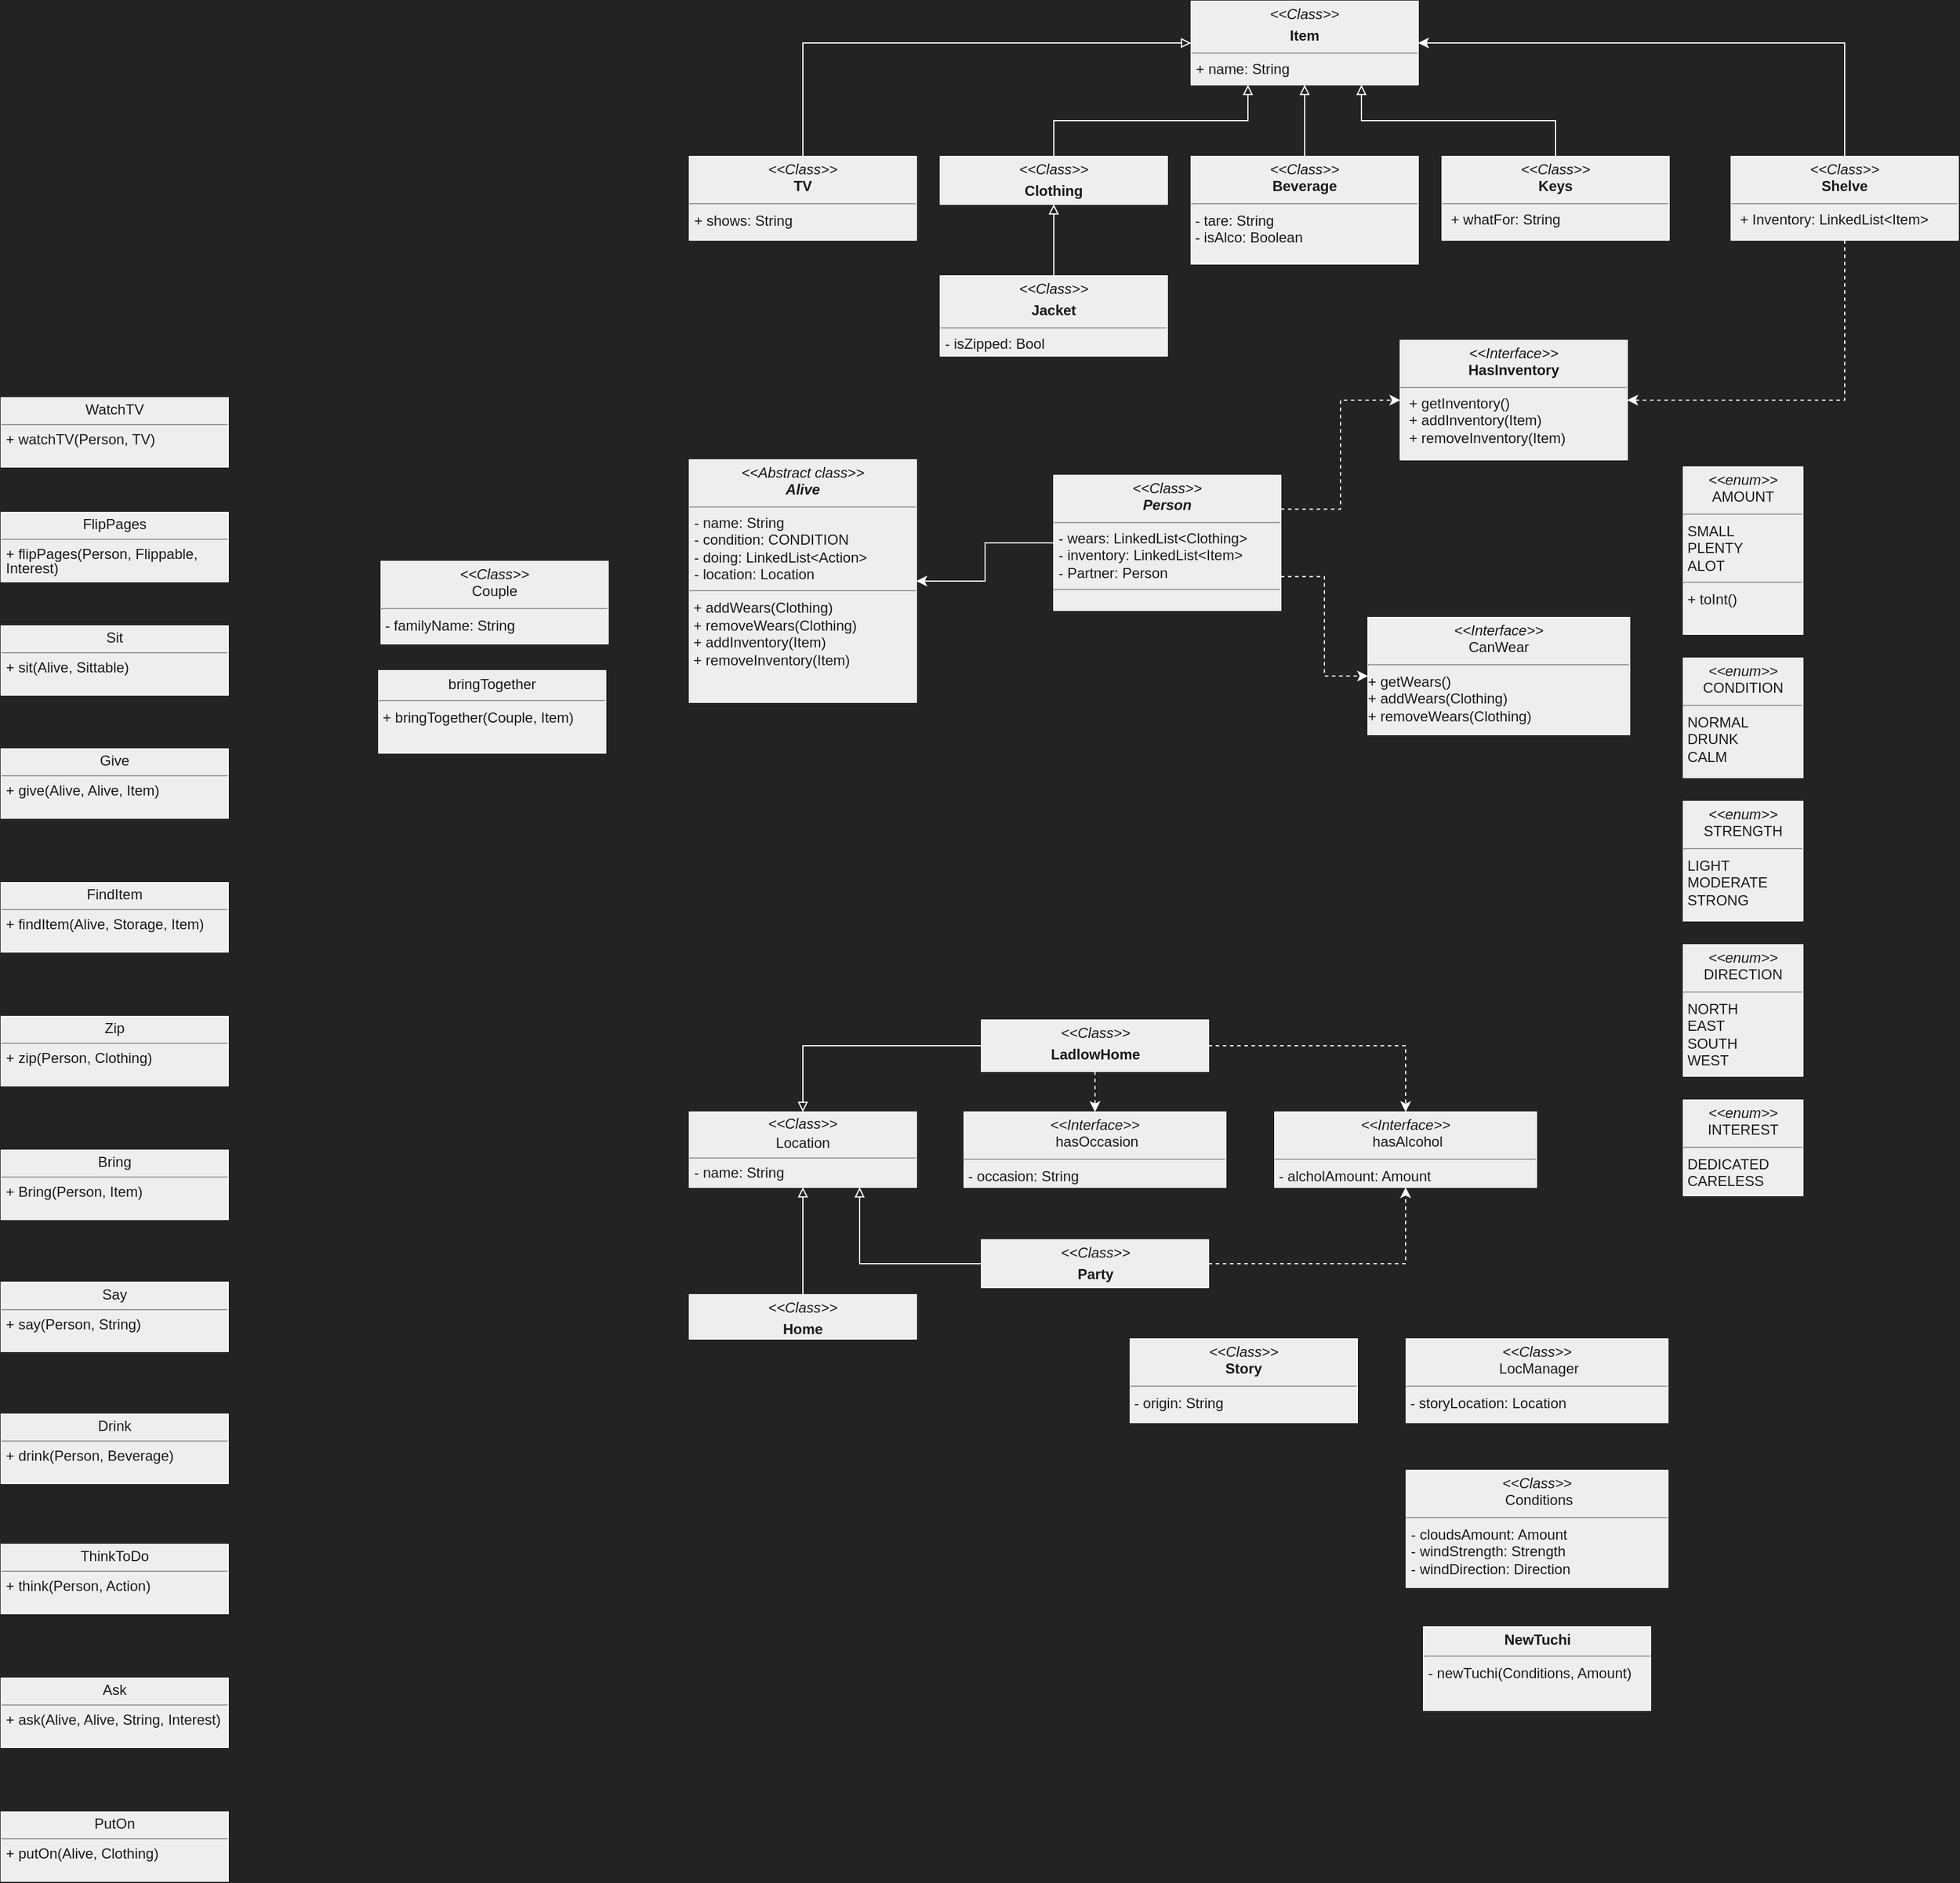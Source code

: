 <mxfile version="22.1.11" type="github">
  <diagram name="Page-1" id="b5b7bab2-c9e2-2cf4-8b2a-24fd1a2a6d21">
    <mxGraphModel dx="2164" dy="830" grid="0" gridSize="10" guides="1" tooltips="1" connect="1" arrows="1" fold="1" page="1" pageScale="1" pageWidth="850" pageHeight="1400" background="#232323" math="0" shadow="0">
      <root>
        <mxCell id="0" />
        <mxCell id="1" parent="0" />
        <mxCell id="SKdy1-YhQ8MqGWsLNDs1-13" value="&lt;p style=&quot;margin:0px;margin-top:4px;text-align:center;&quot;&gt;&lt;i&gt;&amp;lt;&amp;lt;Abstract class&amp;gt;&amp;gt;&lt;/i&gt;&lt;br&gt;&lt;b&gt;&lt;i&gt;Alive&lt;/i&gt;&lt;/b&gt;&lt;/p&gt;&lt;hr size=&quot;1&quot;&gt;&lt;p style=&quot;margin:0px;margin-left:4px;&quot;&gt;- name: String&lt;/p&gt;&lt;p style=&quot;margin:0px;margin-left:4px;&quot;&gt;- condition: CONDITION&lt;/p&gt;&lt;p style=&quot;margin:0px;margin-left:4px;&quot;&gt;- doing: LinkedList&amp;lt;Action&amp;gt;&lt;/p&gt;&lt;p style=&quot;margin:0px;margin-left:4px;&quot;&gt;- location: Location&lt;/p&gt;&lt;hr&gt;&amp;nbsp;+ addWears(Clothing)&lt;br&gt;&amp;nbsp;+ removeWears(Clothing)&lt;br&gt;&amp;nbsp;+ addInventory(Item)&lt;br&gt;&amp;nbsp;+ removeInventory(Item)" style="verticalAlign=top;align=left;overflow=fill;fontSize=12;fontFamily=Helvetica;html=1;whiteSpace=wrap;labelBackgroundColor=none;fillColor=#EEEEEE;strokeColor=#FFFFFF;fontColor=#1A1A1A;" parent="1" vertex="1">
          <mxGeometry x="10" y="414" width="190" height="203" as="geometry" />
        </mxCell>
        <mxCell id="SKdy1-YhQ8MqGWsLNDs1-14" value="&lt;p style=&quot;margin:0px;margin-top:4px;text-align:center;&quot;&gt;&lt;i&gt;&amp;lt;&amp;lt;&lt;/i&gt;&lt;i&gt;Class&amp;gt;&amp;gt;&lt;/i&gt;&lt;/p&gt;&lt;p style=&quot;margin:0px;margin-top:4px;text-align:center;&quot;&gt;&lt;b&gt;Item&lt;/b&gt;&lt;/p&gt;&lt;hr size=&quot;1&quot;&gt;&lt;p style=&quot;margin:0px;margin-left:4px;&quot;&gt;+ name: String&lt;br&gt;&lt;/p&gt;&lt;p style=&quot;margin:0px;margin-left:4px;&quot;&gt;&lt;br&gt;&lt;/p&gt;" style="verticalAlign=top;align=left;overflow=fill;fontSize=12;fontFamily=Helvetica;html=1;whiteSpace=wrap;labelBackgroundColor=none;fillColor=#EEEEEE;strokeColor=#FFFFFF;fontColor=#1A1A1A;" parent="1" vertex="1">
          <mxGeometry x="430" y="30" width="190" height="70" as="geometry" />
        </mxCell>
        <mxCell id="mvq6jaq57gErZufW6YVs-2" style="edgeStyle=orthogonalEdgeStyle;rounded=0;orthogonalLoop=1;jettySize=auto;html=1;exitX=0.5;exitY=0;exitDx=0;exitDy=0;entryX=0.5;entryY=1;entryDx=0;entryDy=0;endArrow=block;endFill=0;labelBackgroundColor=none;strokeColor=#FFFFFF;fontColor=default;" parent="1" source="SKdy1-YhQ8MqGWsLNDs1-17" target="mvq6jaq57gErZufW6YVs-1" edge="1">
          <mxGeometry relative="1" as="geometry" />
        </mxCell>
        <mxCell id="SKdy1-YhQ8MqGWsLNDs1-17" value="&lt;p style=&quot;margin:0px;margin-top:4px;text-align:center;&quot;&gt;&lt;i&gt;&amp;lt;&amp;lt;Class&lt;/i&gt;&lt;i&gt;&amp;gt;&amp;gt;&lt;/i&gt;&lt;/p&gt;&lt;p style=&quot;margin:0px;margin-top:4px;text-align:center;&quot;&gt;&lt;b&gt;Jacket&lt;/b&gt;&lt;/p&gt;&lt;hr size=&quot;1&quot;&gt;&lt;p style=&quot;margin:0px;margin-left:4px;&quot;&gt;- isZipped: Bool&lt;/p&gt;" style="verticalAlign=top;align=left;overflow=fill;fontSize=12;fontFamily=Helvetica;html=1;whiteSpace=wrap;labelBackgroundColor=none;fillColor=#EEEEEE;strokeColor=#FFFFFF;fontColor=#1A1A1A;" parent="1" vertex="1">
          <mxGeometry x="220" y="260" width="190" height="67" as="geometry" />
        </mxCell>
        <mxCell id="2JTOaVfzzxr4hcnv4jL0-3" style="edgeStyle=orthogonalEdgeStyle;rounded=0;orthogonalLoop=1;jettySize=auto;html=1;exitX=0.5;exitY=0;exitDx=0;exitDy=0;entryX=0.5;entryY=1;entryDx=0;entryDy=0;endArrow=block;endFill=0;labelBackgroundColor=none;strokeColor=#FFFFFF;fontColor=default;" parent="1" source="SKdy1-YhQ8MqGWsLNDs1-18" target="SKdy1-YhQ8MqGWsLNDs1-14" edge="1">
          <mxGeometry relative="1" as="geometry" />
        </mxCell>
        <mxCell id="SKdy1-YhQ8MqGWsLNDs1-18" value="&lt;p style=&quot;margin:0px;margin-top:4px;text-align:center;&quot;&gt;&lt;i&gt;&amp;lt;&amp;lt;Class&amp;gt;&amp;gt;&lt;/i&gt;&lt;br&gt;&lt;b&gt;Beverage&lt;/b&gt;&lt;/p&gt;&lt;hr&gt;&amp;nbsp;- tare: String&lt;br&gt;&amp;nbsp;- isAlco: Boolean&lt;br&gt;&lt;p style=&quot;margin:0px;margin-top:4px;text-align:center;&quot;&gt;&lt;b&gt;&lt;br&gt;&lt;/b&gt;&lt;/p&gt;&lt;p style=&quot;margin:0px;margin-left:4px;&quot;&gt;&lt;br&gt;&lt;/p&gt;" style="verticalAlign=top;align=left;overflow=fill;fontSize=12;fontFamily=Helvetica;html=1;whiteSpace=wrap;labelBackgroundColor=none;fillColor=#EEEEEE;strokeColor=#FFFFFF;fontColor=#1A1A1A;" parent="1" vertex="1">
          <mxGeometry x="430" y="160" width="190" height="90" as="geometry" />
        </mxCell>
        <mxCell id="2JTOaVfzzxr4hcnv4jL0-2" style="edgeStyle=orthogonalEdgeStyle;rounded=0;orthogonalLoop=1;jettySize=auto;html=1;exitX=0.5;exitY=0;exitDx=0;exitDy=0;entryX=0.75;entryY=1;entryDx=0;entryDy=0;endArrow=block;endFill=0;labelBackgroundColor=none;strokeColor=#FFFFFF;fontColor=default;" parent="1" source="jRrTDeGObSxWZ0-UT_TB-3" target="SKdy1-YhQ8MqGWsLNDs1-14" edge="1">
          <mxGeometry relative="1" as="geometry" />
        </mxCell>
        <mxCell id="jRrTDeGObSxWZ0-UT_TB-3" value="&lt;p style=&quot;margin:0px;margin-top:4px;text-align:center;&quot;&gt;&lt;i&gt;&amp;lt;&amp;lt;Class&amp;gt;&amp;gt;&lt;/i&gt;&lt;br&gt;&lt;b&gt;Keys&lt;/b&gt;&lt;/p&gt;&lt;hr size=&quot;1&quot;&gt;&lt;p style=&quot;margin:0px;margin-left:4px;&quot;&gt;&amp;nbsp;+ whatFor: String&lt;/p&gt;" style="verticalAlign=top;align=left;overflow=fill;fontSize=12;fontFamily=Helvetica;html=1;whiteSpace=wrap;labelBackgroundColor=none;fillColor=#EEEEEE;strokeColor=#FFFFFF;fontColor=#1A1A1A;" parent="1" vertex="1">
          <mxGeometry x="640" y="160" width="190" height="70" as="geometry" />
        </mxCell>
        <mxCell id="jRrTDeGObSxWZ0-UT_TB-11" value="&lt;p style=&quot;margin: 4px 0px 0px; text-align: center; line-height: 100%;&quot;&gt;&lt;i&gt;&amp;lt;&amp;lt;Сlass&lt;/i&gt;&lt;i&gt;&amp;gt;&amp;gt;&lt;/i&gt;&lt;/p&gt;&lt;p style=&quot;margin: 4px 0px 0px; text-align: center; line-height: 100%;&quot;&gt;Location&lt;/p&gt;&lt;hr style=&quot;line-height: 100%;&quot; size=&quot;1&quot;&gt;&lt;p style=&quot;margin: 0px 0px 0px 4px; line-height: 100%;&quot;&gt;- name: String&lt;/p&gt;&lt;p style=&quot;margin: 0px 0px 0px 4px; line-height: 100%;&quot;&gt;&lt;br&gt;&lt;/p&gt;" style="verticalAlign=top;align=left;overflow=fill;fontSize=12;fontFamily=Helvetica;html=1;whiteSpace=wrap;labelBackgroundColor=none;fillColor=#EEEEEE;strokeColor=#FFFFFF;fontColor=#1A1A1A;" parent="1" vertex="1">
          <mxGeometry x="10" y="960" width="190" height="63" as="geometry" />
        </mxCell>
        <mxCell id="d48Iyv9rE-sc5_gkzPqc-8" style="edgeStyle=orthogonalEdgeStyle;rounded=0;orthogonalLoop=1;jettySize=auto;html=1;exitX=0.5;exitY=0;exitDx=0;exitDy=0;endArrow=block;endFill=0;labelBackgroundColor=none;strokeColor=#FFFFFF;fontColor=default;" parent="1" source="jRrTDeGObSxWZ0-UT_TB-27" target="jRrTDeGObSxWZ0-UT_TB-11" edge="1">
          <mxGeometry relative="1" as="geometry" />
        </mxCell>
        <mxCell id="jRrTDeGObSxWZ0-UT_TB-27" value="&lt;p style=&quot;margin:0px;margin-top:4px;text-align:center;&quot;&gt;&lt;i&gt;&amp;lt;&amp;lt;Class&lt;/i&gt;&lt;i&gt;&amp;gt;&amp;gt;&lt;/i&gt;&lt;/p&gt;&lt;p style=&quot;margin:0px;margin-top:4px;text-align:center;&quot;&gt;&lt;b&gt;Home&lt;/b&gt;&lt;/p&gt;" style="verticalAlign=top;align=left;overflow=fill;fontSize=12;fontFamily=Helvetica;html=1;whiteSpace=wrap;labelBackgroundColor=none;fillColor=#EEEEEE;strokeColor=#FFFFFF;fontColor=#1A1A1A;" parent="1" vertex="1">
          <mxGeometry x="10" y="1113" width="190" height="37" as="geometry" />
        </mxCell>
        <mxCell id="jRrTDeGObSxWZ0-UT_TB-67" value="&lt;p style=&quot;margin:0px;margin-top:4px;text-align:center;&quot;&gt;&lt;i&gt;&amp;lt;&amp;lt;Class&amp;gt;&amp;gt;&lt;/i&gt;&lt;br&gt;Couple&lt;/p&gt;&lt;hr&gt;&amp;nbsp;- familyName: String&lt;br&gt;&lt;p style=&quot;margin:0px;margin-left:4px;&quot;&gt;&lt;br&gt;&lt;/p&gt;" style="verticalAlign=top;align=left;overflow=fill;fontSize=12;fontFamily=Helvetica;html=1;whiteSpace=wrap;labelBackgroundColor=none;fillColor=#EEEEEE;strokeColor=#FFFFFF;fontColor=#1A1A1A;" parent="1" vertex="1">
          <mxGeometry x="-248" y="499" width="190" height="69" as="geometry" />
        </mxCell>
        <mxCell id="jRrTDeGObSxWZ0-UT_TB-91" style="edgeStyle=orthogonalEdgeStyle;rounded=0;orthogonalLoop=1;jettySize=auto;html=1;exitX=0.5;exitY=0;exitDx=0;exitDy=0;entryX=0;entryY=0.5;entryDx=0;entryDy=0;endArrow=block;endFill=0;labelBackgroundColor=none;strokeColor=#FFFFFF;fontColor=default;" parent="1" source="jRrTDeGObSxWZ0-UT_TB-86" target="SKdy1-YhQ8MqGWsLNDs1-14" edge="1">
          <mxGeometry relative="1" as="geometry" />
        </mxCell>
        <mxCell id="jRrTDeGObSxWZ0-UT_TB-86" value="&lt;p style=&quot;margin:0px;margin-top:4px;text-align:center;&quot;&gt;&lt;i&gt;&amp;lt;&amp;lt;Class&amp;gt;&amp;gt;&lt;/i&gt;&lt;br&gt;&lt;b&gt;TV&lt;/b&gt;&lt;/p&gt;&lt;hr&gt;&lt;p style=&quot;margin:0px;margin-left:4px;&quot;&gt;+ shows: String&lt;/p&gt;" style="verticalAlign=top;align=left;overflow=fill;fontSize=12;fontFamily=Helvetica;html=1;whiteSpace=wrap;labelBackgroundColor=none;fillColor=#EEEEEE;strokeColor=#FFFFFF;fontColor=#1A1A1A;" parent="1" vertex="1">
          <mxGeometry x="10" y="160" width="190" height="70" as="geometry" />
        </mxCell>
        <mxCell id="jRrTDeGObSxWZ0-UT_TB-128" value="&lt;p style=&quot;margin:0px;margin-top:4px;text-align:center;&quot;&gt;&lt;i&gt;&amp;lt;&amp;lt;enum&amp;gt;&amp;gt;&lt;/i&gt;&lt;br&gt;AMOUNT&lt;/p&gt;&lt;hr&gt;&amp;nbsp;SMALL&lt;br&gt;&amp;nbsp;PLENTY&lt;br&gt;&amp;nbsp;ALOT&amp;nbsp;&lt;br&gt;&lt;hr&gt;&amp;nbsp;+ toInt()" style="verticalAlign=top;align=left;overflow=fill;fontSize=12;fontFamily=Helvetica;html=1;whiteSpace=wrap;labelBackgroundColor=none;fillColor=#EEEEEE;strokeColor=#FFFFFF;fontColor=#1A1A1A;" parent="1" vertex="1">
          <mxGeometry x="842" y="420" width="100" height="140" as="geometry" />
        </mxCell>
        <mxCell id="jRrTDeGObSxWZ0-UT_TB-129" value="&lt;p style=&quot;margin:0px;margin-top:4px;text-align:center;&quot;&gt;&lt;i&gt;&amp;lt;&amp;lt;enum&amp;gt;&amp;gt;&lt;/i&gt;&lt;br&gt;STRENGTH&lt;/p&gt;&lt;hr&gt;&amp;nbsp;LIGHT&lt;br&gt;&amp;nbsp;MODERATE&lt;br&gt;&amp;nbsp;STRONG" style="verticalAlign=top;align=left;overflow=fill;fontSize=12;fontFamily=Helvetica;html=1;whiteSpace=wrap;labelBackgroundColor=none;fillColor=#EEEEEE;strokeColor=#FFFFFF;fontColor=#1A1A1A;" parent="1" vertex="1">
          <mxGeometry x="842" y="700" width="100" height="100" as="geometry" />
        </mxCell>
        <mxCell id="jRrTDeGObSxWZ0-UT_TB-130" value="&lt;p style=&quot;margin:0px;margin-top:4px;text-align:center;&quot;&gt;&lt;i&gt;&amp;lt;&amp;lt;enum&amp;gt;&amp;gt;&lt;/i&gt;&lt;br&gt;DIRECTION&lt;/p&gt;&lt;hr&gt;&amp;nbsp;NORTH&lt;br&gt;&amp;nbsp;EAST&lt;br&gt;&amp;nbsp;SOUTH&lt;br&gt;&amp;nbsp;WEST" style="verticalAlign=top;align=left;overflow=fill;fontSize=12;fontFamily=Helvetica;html=1;whiteSpace=wrap;labelBackgroundColor=none;fillColor=#EEEEEE;strokeColor=#FFFFFF;fontColor=#1A1A1A;" parent="1" vertex="1">
          <mxGeometry x="842" y="820" width="100" height="110" as="geometry" />
        </mxCell>
        <mxCell id="d48Iyv9rE-sc5_gkzPqc-3" style="edgeStyle=orthogonalEdgeStyle;rounded=0;orthogonalLoop=1;jettySize=auto;html=1;exitX=1;exitY=0.5;exitDx=0;exitDy=0;dashed=1;labelBackgroundColor=none;strokeColor=#FFFFFF;fontColor=default;" parent="1" source="GxpxrrHeTi3ucbBAU_x5-2" target="jfg0mAN_Pcw7M2xcIWgb-20" edge="1">
          <mxGeometry relative="1" as="geometry" />
        </mxCell>
        <mxCell id="d48Iyv9rE-sc5_gkzPqc-4" style="edgeStyle=orthogonalEdgeStyle;rounded=0;orthogonalLoop=1;jettySize=auto;html=1;exitX=0.5;exitY=1;exitDx=0;exitDy=0;entryX=0.5;entryY=0;entryDx=0;entryDy=0;dashed=1;labelBackgroundColor=none;strokeColor=#FFFFFF;fontColor=default;" parent="1" source="GxpxrrHeTi3ucbBAU_x5-2" target="jfg0mAN_Pcw7M2xcIWgb-1" edge="1">
          <mxGeometry relative="1" as="geometry" />
        </mxCell>
        <mxCell id="d48Iyv9rE-sc5_gkzPqc-5" style="edgeStyle=orthogonalEdgeStyle;rounded=0;orthogonalLoop=1;jettySize=auto;html=1;exitX=0;exitY=0.5;exitDx=0;exitDy=0;entryX=0.5;entryY=0;entryDx=0;entryDy=0;endArrow=block;endFill=0;labelBackgroundColor=none;strokeColor=#FFFFFF;fontColor=default;" parent="1" source="GxpxrrHeTi3ucbBAU_x5-2" target="jRrTDeGObSxWZ0-UT_TB-11" edge="1">
          <mxGeometry relative="1" as="geometry" />
        </mxCell>
        <mxCell id="GxpxrrHeTi3ucbBAU_x5-2" value="&lt;p style=&quot;margin:0px;margin-top:4px;text-align:center;&quot;&gt;&lt;i&gt;&amp;lt;&amp;lt;Class&lt;/i&gt;&lt;i&gt;&amp;gt;&amp;gt;&lt;/i&gt;&lt;/p&gt;&lt;p style=&quot;margin:0px;margin-top:4px;text-align:center;&quot;&gt;&lt;b&gt;LadlowHome&lt;/b&gt;&lt;/p&gt;" style="verticalAlign=top;align=left;overflow=fill;fontSize=12;fontFamily=Helvetica;html=1;whiteSpace=wrap;labelBackgroundColor=none;fillColor=#EEEEEE;strokeColor=#FFFFFF;fontColor=#1A1A1A;" parent="1" vertex="1">
          <mxGeometry x="254.5" y="883" width="190" height="43" as="geometry" />
        </mxCell>
        <mxCell id="49lOu38Vku09HcyN88f1-1" value="&lt;p style=&quot;margin:0px;margin-top:4px;text-align:center;&quot;&gt;&lt;i&gt;&amp;lt;&amp;lt;enum&amp;gt;&amp;gt;&lt;/i&gt;&lt;br&gt;INTEREST&lt;/p&gt;&lt;hr&gt;&amp;nbsp;DEDICATED&lt;br&gt;&amp;nbsp;CARELESS" style="verticalAlign=top;align=left;overflow=fill;fontSize=12;fontFamily=Helvetica;html=1;whiteSpace=wrap;labelBackgroundColor=none;fillColor=#EEEEEE;strokeColor=#FFFFFF;fontColor=#1A1A1A;" parent="1" vertex="1">
          <mxGeometry x="842" y="950" width="100" height="80" as="geometry" />
        </mxCell>
        <mxCell id="49lOu38Vku09HcyN88f1-8" value="&lt;p style=&quot;margin:0px;margin-top:4px;text-align:center;&quot;&gt;&lt;i&gt;&amp;lt;&amp;lt;Class&amp;gt;&amp;gt;&lt;/i&gt;&lt;br&gt;&amp;nbsp;Conditions&lt;/p&gt;&lt;hr&gt;&lt;p style=&quot;margin:0px;margin-left:4px;&quot;&gt;- cloudsAmount: Amount&lt;br&gt;&lt;/p&gt;&lt;p style=&quot;border-color: var(--border-color); margin: 0px 0px 0px 4px;&quot;&gt;- windStrength: Strength&lt;br style=&quot;border-color: var(--border-color);&quot;&gt;&lt;/p&gt;&lt;p style=&quot;border-color: var(--border-color); margin: 0px 0px 0px 4px;&quot;&gt;- windDirection: Direction&lt;/p&gt;&lt;p style=&quot;border-color: var(--border-color); margin: 0px 0px 0px 4px;&quot;&gt;&lt;br&gt;&lt;/p&gt;&lt;p style=&quot;margin:0px;margin-left:4px;&quot;&gt;&lt;br&gt;&lt;/p&gt;&lt;p style=&quot;margin:0px;margin-left:4px;&quot;&gt;&lt;br&gt;&lt;/p&gt;&lt;p style=&quot;margin:0px;margin-left:4px;&quot;&gt;&lt;br&gt;&lt;/p&gt;" style="verticalAlign=top;align=left;overflow=fill;fontSize=12;fontFamily=Helvetica;html=1;whiteSpace=wrap;labelBackgroundColor=none;fillColor=#EEEEEE;strokeColor=#FFFFFF;fontColor=#1A1A1A;" parent="1" vertex="1">
          <mxGeometry x="610" y="1260" width="219" height="98" as="geometry" />
        </mxCell>
        <mxCell id="49lOu38Vku09HcyN88f1-11" value="&lt;p style=&quot;margin:0px;margin-top:4px;text-align:center;&quot;&gt;&lt;i&gt;&amp;lt;&amp;lt;Class&amp;gt;&amp;gt;&lt;/i&gt;&lt;br&gt;&amp;nbsp;LocManager&lt;/p&gt;&lt;hr&gt;&amp;nbsp;- storyLocation: Location&lt;br&gt;&lt;p style=&quot;margin:0px;margin-left:4px;&quot;&gt;&lt;br&gt;&lt;/p&gt;" style="verticalAlign=top;align=left;overflow=fill;fontSize=12;fontFamily=Helvetica;html=1;whiteSpace=wrap;labelBackgroundColor=none;fillColor=#EEEEEE;strokeColor=#FFFFFF;fontColor=#1A1A1A;" parent="1" vertex="1">
          <mxGeometry x="610" y="1150" width="219" height="70" as="geometry" />
        </mxCell>
        <mxCell id="2JTOaVfzzxr4hcnv4jL0-1" style="edgeStyle=orthogonalEdgeStyle;rounded=0;orthogonalLoop=1;jettySize=auto;html=1;exitX=0.5;exitY=0;exitDx=0;exitDy=0;entryX=0.25;entryY=1;entryDx=0;entryDy=0;endArrow=block;endFill=0;labelBackgroundColor=none;strokeColor=#FFFFFF;fontColor=default;" parent="1" source="mvq6jaq57gErZufW6YVs-1" target="SKdy1-YhQ8MqGWsLNDs1-14" edge="1">
          <mxGeometry relative="1" as="geometry" />
        </mxCell>
        <mxCell id="mvq6jaq57gErZufW6YVs-1" value="&lt;p style=&quot;margin:0px;margin-top:4px;text-align:center;&quot;&gt;&lt;i&gt;&amp;lt;&amp;lt;Class&lt;/i&gt;&lt;i&gt;&amp;gt;&amp;gt;&lt;/i&gt;&lt;/p&gt;&lt;p style=&quot;margin:0px;margin-top:4px;text-align:center;&quot;&gt;&lt;b&gt;Clothing&lt;/b&gt;&lt;/p&gt;&lt;p style=&quot;margin:0px;margin-left:4px;&quot;&gt;&lt;br&gt;&lt;/p&gt;" style="verticalAlign=top;align=left;overflow=fill;fontSize=12;fontFamily=Helvetica;html=1;whiteSpace=wrap;labelBackgroundColor=none;fillColor=#EEEEEE;strokeColor=#FFFFFF;fontColor=#1A1A1A;" parent="1" vertex="1">
          <mxGeometry x="220" y="160" width="190" height="40" as="geometry" />
        </mxCell>
        <mxCell id="jfg0mAN_Pcw7M2xcIWgb-1" value="&lt;p style=&quot;margin:0px;margin-top:4px;text-align:center;&quot;&gt;&lt;i&gt;&amp;lt;&amp;lt;Interface&amp;gt;&amp;gt;&lt;/i&gt;&lt;br&gt;&amp;nbsp;hasOccasion&lt;/p&gt;&lt;hr&gt;&amp;nbsp;- occasion: String&lt;br&gt;&lt;p style=&quot;margin:0px;margin-left:4px;&quot;&gt;&lt;br&gt;&lt;/p&gt;" style="verticalAlign=top;align=left;overflow=fill;fontSize=12;fontFamily=Helvetica;html=1;whiteSpace=wrap;labelBackgroundColor=none;fillColor=#EEEEEE;strokeColor=#FFFFFF;fontColor=#1A1A1A;" parent="1" vertex="1">
          <mxGeometry x="240" y="960" width="219" height="63" as="geometry" />
        </mxCell>
        <mxCell id="jfg0mAN_Pcw7M2xcIWgb-20" value="&lt;p style=&quot;margin:0px;margin-top:4px;text-align:center;&quot;&gt;&lt;i&gt;&amp;lt;&amp;lt;Interface&amp;gt;&amp;gt;&lt;/i&gt;&lt;br&gt;&amp;nbsp;hasAlcohol&lt;/p&gt;&lt;hr&gt;&amp;nbsp;- alcholAmount: Amount&lt;br&gt;&lt;p style=&quot;margin:0px;margin-left:4px;&quot;&gt;&lt;br&gt;&lt;/p&gt;" style="verticalAlign=top;align=left;overflow=fill;fontSize=12;fontFamily=Helvetica;html=1;whiteSpace=wrap;labelBackgroundColor=none;fillColor=#EEEEEE;strokeColor=#FFFFFF;fontColor=#1A1A1A;" parent="1" vertex="1">
          <mxGeometry x="500" y="960" width="219" height="63" as="geometry" />
        </mxCell>
        <mxCell id="d48Iyv9rE-sc5_gkzPqc-6" style="edgeStyle=orthogonalEdgeStyle;rounded=0;orthogonalLoop=1;jettySize=auto;html=1;exitX=1;exitY=0.5;exitDx=0;exitDy=0;dashed=1;labelBackgroundColor=none;strokeColor=#FFFFFF;fontColor=default;" parent="1" source="jfg0mAN_Pcw7M2xcIWgb-22" target="jfg0mAN_Pcw7M2xcIWgb-20" edge="1">
          <mxGeometry relative="1" as="geometry" />
        </mxCell>
        <mxCell id="d48Iyv9rE-sc5_gkzPqc-7" style="edgeStyle=orthogonalEdgeStyle;rounded=0;orthogonalLoop=1;jettySize=auto;html=1;exitX=0;exitY=0.5;exitDx=0;exitDy=0;entryX=0.75;entryY=1;entryDx=0;entryDy=0;endArrow=block;endFill=0;labelBackgroundColor=none;strokeColor=#FFFFFF;fontColor=default;" parent="1" source="jfg0mAN_Pcw7M2xcIWgb-22" target="jRrTDeGObSxWZ0-UT_TB-11" edge="1">
          <mxGeometry relative="1" as="geometry" />
        </mxCell>
        <mxCell id="jfg0mAN_Pcw7M2xcIWgb-22" value="&lt;p style=&quot;margin:0px;margin-top:4px;text-align:center;&quot;&gt;&lt;i&gt;&amp;lt;&amp;lt;Class&lt;/i&gt;&lt;i&gt;&amp;gt;&amp;gt;&lt;/i&gt;&lt;/p&gt;&lt;p style=&quot;margin:0px;margin-top:4px;text-align:center;&quot;&gt;&lt;b&gt;Party&lt;/b&gt;&lt;/p&gt;" style="verticalAlign=top;align=left;overflow=fill;fontSize=12;fontFamily=Helvetica;html=1;whiteSpace=wrap;labelBackgroundColor=none;fillColor=#EEEEEE;strokeColor=#FFFFFF;fontColor=#1A1A1A;" parent="1" vertex="1">
          <mxGeometry x="254.5" y="1067" width="190" height="40" as="geometry" />
        </mxCell>
        <mxCell id="d48Iyv9rE-sc5_gkzPqc-1" value="&lt;p style=&quot;margin:0px;margin-top:4px;text-align:center;&quot;&gt;&lt;i&gt;&amp;lt;&amp;lt;enum&amp;gt;&amp;gt;&lt;/i&gt;&lt;br&gt;CONDITION&lt;/p&gt;&lt;hr&gt;&amp;nbsp;NORMAL&lt;br&gt;&amp;nbsp;DRUNK&lt;br&gt;&amp;nbsp;CALM" style="verticalAlign=top;align=left;overflow=fill;fontSize=12;fontFamily=Helvetica;html=1;whiteSpace=wrap;labelBackgroundColor=none;fillColor=#EEEEEE;strokeColor=#FFFFFF;fontColor=#1A1A1A;" parent="1" vertex="1">
          <mxGeometry x="842" y="580" width="100" height="100" as="geometry" />
        </mxCell>
        <mxCell id="K-Vc1FuilTu3pUunZq-h-1" value="&lt;p style=&quot;margin:0px;margin-top:4px;text-align:center;&quot;&gt;&lt;i&gt;&amp;lt;&amp;lt;Interface&amp;gt;&amp;gt;&lt;/i&gt;&lt;br&gt;CanWear&lt;/p&gt;&lt;hr&gt;+ getWears()&lt;br&gt;+ addWears(Clothing)&lt;br&gt;+ removeWears(Clothing)&lt;br&gt;&lt;p style=&quot;margin:0px;margin-left:4px;&quot;&gt;&lt;br&gt;&lt;/p&gt;" style="verticalAlign=top;align=left;overflow=fill;fontSize=12;fontFamily=Helvetica;html=1;whiteSpace=wrap;labelBackgroundColor=none;fillColor=#EEEEEE;strokeColor=#FFFFFF;fontColor=#1A1A1A;" vertex="1" parent="1">
          <mxGeometry x="578" y="546" width="219" height="98" as="geometry" />
        </mxCell>
        <mxCell id="K-Vc1FuilTu3pUunZq-h-2" value="&lt;p style=&quot;margin: 4px 0px 0px; text-align: center; line-height: 100%;&quot;&gt;WatchTV&lt;/p&gt;&lt;hr style=&quot;line-height: 100%;&quot; size=&quot;1&quot;&gt;&lt;p style=&quot;margin: 0px 0px 0px 4px; line-height: 100%;&quot;&gt;+ watchTV(Person, TV)&lt;/p&gt;" style="verticalAlign=top;align=left;overflow=fill;fontSize=12;fontFamily=Helvetica;html=1;whiteSpace=wrap;labelBackgroundColor=none;fillColor=#EEEEEE;strokeColor=#FFFFFF;fontColor=#1A1A1A;" vertex="1" parent="1">
          <mxGeometry x="-566" y="362" width="190" height="58" as="geometry" />
        </mxCell>
        <mxCell id="K-Vc1FuilTu3pUunZq-h-3" value="&lt;p style=&quot;margin: 4px 0px 0px; text-align: center; line-height: 100%;&quot;&gt;FlipPages&lt;/p&gt;&lt;hr style=&quot;line-height: 100%;&quot; size=&quot;1&quot;&gt;&lt;p style=&quot;margin: 0px 0px 0px 4px; line-height: 100%;&quot;&gt;+ flipPages(Person, Flippable, Interest)&lt;/p&gt;" style="verticalAlign=top;align=left;overflow=fill;fontSize=12;fontFamily=Helvetica;html=1;whiteSpace=wrap;labelBackgroundColor=none;fillColor=#EEEEEE;strokeColor=#FFFFFF;fontColor=#1A1A1A;" vertex="1" parent="1">
          <mxGeometry x="-566" y="458" width="190" height="58" as="geometry" />
        </mxCell>
        <mxCell id="K-Vc1FuilTu3pUunZq-h-4" value="&lt;p style=&quot;margin: 4px 0px 0px; text-align: center; line-height: 100%;&quot;&gt;Drink&lt;/p&gt;&lt;hr style=&quot;line-height: 100%;&quot; size=&quot;1&quot;&gt;&lt;p style=&quot;margin: 0px 0px 0px 4px; line-height: 100%;&quot;&gt;+ drink(Person, Beverage)&lt;/p&gt;" style="verticalAlign=top;align=left;overflow=fill;fontSize=12;fontFamily=Helvetica;html=1;whiteSpace=wrap;labelBackgroundColor=none;fillColor=#EEEEEE;strokeColor=#FFFFFF;fontColor=#1A1A1A;" vertex="1" parent="1">
          <mxGeometry x="-566" y="1213" width="190" height="58" as="geometry" />
        </mxCell>
        <mxCell id="K-Vc1FuilTu3pUunZq-h-5" value="&lt;p style=&quot;margin: 4px 0px 0px; text-align: center; line-height: 100%;&quot;&gt;Sit&lt;/p&gt;&lt;hr style=&quot;line-height: 100%;&quot; size=&quot;1&quot;&gt;&lt;p style=&quot;margin: 0px 0px 0px 4px; line-height: 100%;&quot;&gt;+ sit(Alive, Sittable)&lt;/p&gt;" style="verticalAlign=top;align=left;overflow=fill;fontSize=12;fontFamily=Helvetica;html=1;whiteSpace=wrap;labelBackgroundColor=none;fillColor=#EEEEEE;strokeColor=#FFFFFF;fontColor=#1A1A1A;" vertex="1" parent="1">
          <mxGeometry x="-566" y="553" width="190" height="58" as="geometry" />
        </mxCell>
        <mxCell id="K-Vc1FuilTu3pUunZq-h-6" value="&lt;p style=&quot;margin: 4px 0px 0px; text-align: center; line-height: 100%;&quot;&gt;Bring&lt;/p&gt;&lt;hr style=&quot;line-height: 100%;&quot; size=&quot;1&quot;&gt;&lt;p style=&quot;margin: 0px 0px 0px 4px; line-height: 100%;&quot;&gt;+ Bring(Person, Item)&lt;/p&gt;" style="verticalAlign=top;align=left;overflow=fill;fontSize=12;fontFamily=Helvetica;html=1;whiteSpace=wrap;labelBackgroundColor=none;fillColor=#EEEEEE;strokeColor=#FFFFFF;fontColor=#1A1A1A;" vertex="1" parent="1">
          <mxGeometry x="-566" y="992" width="190" height="58" as="geometry" />
        </mxCell>
        <mxCell id="K-Vc1FuilTu3pUunZq-h-7" value="&lt;p style=&quot;margin: 4px 0px 0px; text-align: center; line-height: 100%;&quot;&gt;Give&lt;/p&gt;&lt;hr style=&quot;line-height: 100%;&quot; size=&quot;1&quot;&gt;&lt;p style=&quot;margin: 0px 0px 0px 4px; line-height: 100%;&quot;&gt;+ give(Alive, Alive, Item)&lt;/p&gt;" style="verticalAlign=top;align=left;overflow=fill;fontSize=12;fontFamily=Helvetica;html=1;whiteSpace=wrap;labelBackgroundColor=none;fillColor=#EEEEEE;strokeColor=#FFFFFF;fontColor=#1A1A1A;" vertex="1" parent="1">
          <mxGeometry x="-566" y="656" width="190" height="58" as="geometry" />
        </mxCell>
        <mxCell id="K-Vc1FuilTu3pUunZq-h-8" value="&lt;p style=&quot;margin: 4px 0px 0px; text-align: center; line-height: 100%;&quot;&gt;Say&lt;/p&gt;&lt;hr style=&quot;line-height: 100%;&quot; size=&quot;1&quot;&gt;&lt;p style=&quot;margin: 0px 0px 0px 4px; line-height: 100%;&quot;&gt;+ say(Person, String)&lt;/p&gt;" style="verticalAlign=top;align=left;overflow=fill;fontSize=12;fontFamily=Helvetica;html=1;whiteSpace=wrap;labelBackgroundColor=none;fillColor=#EEEEEE;strokeColor=#FFFFFF;fontColor=#1A1A1A;" vertex="1" parent="1">
          <mxGeometry x="-566" y="1102.5" width="190" height="58" as="geometry" />
        </mxCell>
        <mxCell id="K-Vc1FuilTu3pUunZq-h-9" value="&lt;p style=&quot;margin: 4px 0px 0px; text-align: center; line-height: 100%;&quot;&gt;FindItem&lt;/p&gt;&lt;hr style=&quot;line-height: 100%;&quot; size=&quot;1&quot;&gt;&lt;p style=&quot;margin: 0px 0px 0px 4px; line-height: 100%;&quot;&gt;+ findItem(Alive, Storage, Item)&lt;/p&gt;" style="verticalAlign=top;align=left;overflow=fill;fontSize=12;fontFamily=Helvetica;html=1;whiteSpace=wrap;labelBackgroundColor=none;fillColor=#EEEEEE;strokeColor=#FFFFFF;fontColor=#1A1A1A;" vertex="1" parent="1">
          <mxGeometry x="-566" y="768" width="190" height="58" as="geometry" />
        </mxCell>
        <mxCell id="K-Vc1FuilTu3pUunZq-h-11" value="&lt;p style=&quot;margin: 4px 0px 0px; text-align: center; line-height: 100%;&quot;&gt;Zip&lt;/p&gt;&lt;hr style=&quot;line-height: 100%;&quot; size=&quot;1&quot;&gt;&lt;p style=&quot;margin: 0px 0px 0px 4px; line-height: 100%;&quot;&gt;+ zip(Person, Clothing)&lt;/p&gt;" style="verticalAlign=top;align=left;overflow=fill;fontSize=12;fontFamily=Helvetica;html=1;whiteSpace=wrap;labelBackgroundColor=none;fillColor=#EEEEEE;strokeColor=#FFFFFF;fontColor=#1A1A1A;" vertex="1" parent="1">
          <mxGeometry x="-566" y="880" width="190" height="58" as="geometry" />
        </mxCell>
        <mxCell id="K-Vc1FuilTu3pUunZq-h-12" value="&lt;p style=&quot;margin:0px;margin-top:4px;text-align:center;&quot;&gt;&lt;i&gt;&amp;lt;&amp;lt;Interface&amp;gt;&amp;gt;&lt;/i&gt;&lt;br&gt;&lt;b&gt;HasInventory&lt;/b&gt;&lt;/p&gt;&lt;hr size=&quot;1&quot;&gt;&lt;p style=&quot;margin:0px;margin-left:4px;&quot;&gt;&amp;nbsp;+ getInventory()&lt;/p&gt;&lt;p style=&quot;margin:0px;margin-left:4px;&quot;&gt;&amp;nbsp;+ addInventory(Item)&lt;/p&gt;&lt;p style=&quot;margin:0px;margin-left:4px;&quot;&gt;&lt;span style=&quot;white-space: pre;&quot;&gt;&amp;nbsp;+ removeInventory(Item)&lt;/span&gt;&lt;/p&gt;" style="verticalAlign=top;align=left;overflow=fill;fontSize=12;fontFamily=Helvetica;html=1;whiteSpace=wrap;labelBackgroundColor=none;fillColor=#EEEEEE;strokeColor=#FFFFFF;fontColor=#1A1A1A;" vertex="1" parent="1">
          <mxGeometry x="605" y="314" width="190" height="100" as="geometry" />
        </mxCell>
        <mxCell id="K-Vc1FuilTu3pUunZq-h-23" style="edgeStyle=orthogonalEdgeStyle;rounded=0;orthogonalLoop=1;jettySize=auto;html=1;exitX=0.5;exitY=0;exitDx=0;exitDy=0;entryX=1;entryY=0.5;entryDx=0;entryDy=0;strokeColor=#FFFFFF;" edge="1" parent="1" source="K-Vc1FuilTu3pUunZq-h-13" target="SKdy1-YhQ8MqGWsLNDs1-14">
          <mxGeometry relative="1" as="geometry" />
        </mxCell>
        <mxCell id="K-Vc1FuilTu3pUunZq-h-25" style="edgeStyle=orthogonalEdgeStyle;rounded=0;orthogonalLoop=1;jettySize=auto;html=1;exitX=0.5;exitY=1;exitDx=0;exitDy=0;entryX=1;entryY=0.5;entryDx=0;entryDy=0;strokeColor=#FFFFFF;dashed=1;" edge="1" parent="1" source="K-Vc1FuilTu3pUunZq-h-13" target="K-Vc1FuilTu3pUunZq-h-12">
          <mxGeometry relative="1" as="geometry" />
        </mxCell>
        <mxCell id="K-Vc1FuilTu3pUunZq-h-13" value="&lt;p style=&quot;margin:0px;margin-top:4px;text-align:center;&quot;&gt;&lt;i&gt;&amp;lt;&amp;lt;Class&amp;gt;&amp;gt;&lt;/i&gt;&lt;br&gt;&lt;b&gt;Shelve&lt;/b&gt;&lt;/p&gt;&lt;hr size=&quot;1&quot;&gt;&lt;p style=&quot;margin:0px;margin-left:4px;&quot;&gt;&amp;nbsp;+ Inventory: LinkedList&amp;lt;Item&amp;gt;&lt;/p&gt;" style="verticalAlign=top;align=left;overflow=fill;fontSize=12;fontFamily=Helvetica;html=1;whiteSpace=wrap;labelBackgroundColor=none;fillColor=#EEEEEE;strokeColor=#FFFFFF;fontColor=#1A1A1A;" vertex="1" parent="1">
          <mxGeometry x="882" y="160" width="190" height="70" as="geometry" />
        </mxCell>
        <mxCell id="K-Vc1FuilTu3pUunZq-h-16" value="&lt;p style=&quot;margin: 4px 0px 0px; text-align: center; line-height: 100%;&quot;&gt;ThinkToDo&lt;/p&gt;&lt;hr style=&quot;line-height: 100%;&quot; size=&quot;1&quot;&gt;&lt;p style=&quot;margin: 0px 0px 0px 4px; line-height: 100%;&quot;&gt;+ think(Person, Action)&lt;/p&gt;" style="verticalAlign=top;align=left;overflow=fill;fontSize=12;fontFamily=Helvetica;html=1;whiteSpace=wrap;labelBackgroundColor=none;fillColor=#EEEEEE;strokeColor=#FFFFFF;fontColor=#1A1A1A;" vertex="1" parent="1">
          <mxGeometry x="-566" y="1322" width="190" height="58" as="geometry" />
        </mxCell>
        <mxCell id="K-Vc1FuilTu3pUunZq-h-17" value="&lt;p style=&quot;margin:0px;margin-top:4px;text-align:center;&quot;&gt;&lt;i&gt;&amp;lt;&amp;lt;Class&amp;gt;&amp;gt;&lt;/i&gt;&lt;br&gt;&lt;b&gt;Story&lt;/b&gt;&lt;/p&gt;&lt;hr&gt;&amp;nbsp;- origin: String&lt;br&gt;&lt;p style=&quot;margin:0px;margin-left:4px;&quot;&gt;&lt;br&gt;&lt;/p&gt;" style="verticalAlign=top;align=left;overflow=fill;fontSize=12;fontFamily=Helvetica;html=1;whiteSpace=wrap;labelBackgroundColor=none;fillColor=#EEEEEE;strokeColor=#FFFFFF;fontColor=#1A1A1A;" vertex="1" parent="1">
          <mxGeometry x="379" y="1150" width="190" height="70" as="geometry" />
        </mxCell>
        <mxCell id="K-Vc1FuilTu3pUunZq-h-18" value="&lt;p style=&quot;margin: 4px 0px 0px; text-align: center; line-height: 100%;&quot;&gt;Ask&lt;/p&gt;&lt;hr style=&quot;line-height: 100%;&quot; size=&quot;1&quot;&gt;&lt;p style=&quot;margin: 0px 0px 0px 4px; line-height: 100%;&quot;&gt;+ ask(Alive, Alive, String, Interest)&lt;/p&gt;" style="verticalAlign=top;align=left;overflow=fill;fontSize=12;fontFamily=Helvetica;html=1;whiteSpace=wrap;labelBackgroundColor=none;fillColor=#EEEEEE;strokeColor=#FFFFFF;fontColor=#1A1A1A;" vertex="1" parent="1">
          <mxGeometry x="-566" y="1434" width="190" height="58" as="geometry" />
        </mxCell>
        <mxCell id="K-Vc1FuilTu3pUunZq-h-19" value="&lt;p style=&quot;margin: 4px 0px 0px; text-align: center; line-height: 100%;&quot;&gt;PutOn&lt;/p&gt;&lt;hr style=&quot;line-height: 100%;&quot; size=&quot;1&quot;&gt;&lt;p style=&quot;margin: 0px 0px 0px 4px; line-height: 100%;&quot;&gt;+ putOn(Alive, Clothing)&lt;/p&gt;" style="verticalAlign=top;align=left;overflow=fill;fontSize=12;fontFamily=Helvetica;html=1;whiteSpace=wrap;labelBackgroundColor=none;fillColor=#EEEEEE;strokeColor=#FFFFFF;fontColor=#1A1A1A;" vertex="1" parent="1">
          <mxGeometry x="-566" y="1546" width="190" height="58" as="geometry" />
        </mxCell>
        <mxCell id="K-Vc1FuilTu3pUunZq-h-29" style="edgeStyle=orthogonalEdgeStyle;rounded=0;orthogonalLoop=1;jettySize=auto;html=1;exitX=1;exitY=0.25;exitDx=0;exitDy=0;entryX=0;entryY=0.5;entryDx=0;entryDy=0;strokeColor=#FFFFFF;dashed=1;" edge="1" parent="1" source="K-Vc1FuilTu3pUunZq-h-27" target="K-Vc1FuilTu3pUunZq-h-12">
          <mxGeometry relative="1" as="geometry" />
        </mxCell>
        <mxCell id="K-Vc1FuilTu3pUunZq-h-30" style="edgeStyle=orthogonalEdgeStyle;rounded=0;orthogonalLoop=1;jettySize=auto;html=1;exitX=1;exitY=0.75;exitDx=0;exitDy=0;entryX=0;entryY=0.5;entryDx=0;entryDy=0;strokeColor=#FFFFFF;dashed=1;" edge="1" parent="1" source="K-Vc1FuilTu3pUunZq-h-27" target="K-Vc1FuilTu3pUunZq-h-1">
          <mxGeometry relative="1" as="geometry" />
        </mxCell>
        <mxCell id="K-Vc1FuilTu3pUunZq-h-31" style="edgeStyle=orthogonalEdgeStyle;rounded=0;orthogonalLoop=1;jettySize=auto;html=1;exitX=0;exitY=0.5;exitDx=0;exitDy=0;strokeColor=#FFFFFF;" edge="1" parent="1" source="K-Vc1FuilTu3pUunZq-h-27" target="SKdy1-YhQ8MqGWsLNDs1-13">
          <mxGeometry relative="1" as="geometry" />
        </mxCell>
        <mxCell id="K-Vc1FuilTu3pUunZq-h-27" value="&lt;p style=&quot;margin:0px;margin-top:4px;text-align:center;&quot;&gt;&lt;i&gt;&amp;lt;&amp;lt;Class&amp;gt;&amp;gt;&lt;/i&gt;&lt;br&gt;&lt;b&gt;&lt;i&gt;Person&lt;/i&gt;&lt;/b&gt;&lt;/p&gt;&lt;hr size=&quot;1&quot;&gt;&lt;p style=&quot;margin:0px;margin-left:4px;&quot;&gt;- wears: LinkedList&amp;lt;Clothing&amp;gt;&lt;br&gt;&lt;/p&gt;&lt;p style=&quot;margin:0px;margin-left:4px;&quot;&gt;- inventory: LinkedList&amp;lt;Item&amp;gt;&lt;/p&gt;&lt;p style=&quot;margin:0px;margin-left:4px;&quot;&gt;- Partner: Person&lt;/p&gt;&lt;hr&gt;" style="verticalAlign=top;align=left;overflow=fill;fontSize=12;fontFamily=Helvetica;html=1;whiteSpace=wrap;labelBackgroundColor=none;fillColor=#EEEEEE;strokeColor=#FFFFFF;fontColor=#1A1A1A;" vertex="1" parent="1">
          <mxGeometry x="315" y="427" width="190" height="113" as="geometry" />
        </mxCell>
        <mxCell id="K-Vc1FuilTu3pUunZq-h-32" value="&lt;p style=&quot;margin:0px;margin-top:4px;text-align:center;&quot;&gt;bringTogether&lt;/p&gt;&lt;hr&gt;&amp;nbsp;+ bringTogether(Couple, Item)&lt;br&gt;&lt;p style=&quot;margin:0px;margin-left:4px;&quot;&gt;&lt;br&gt;&lt;/p&gt;" style="verticalAlign=top;align=left;overflow=fill;fontSize=12;fontFamily=Helvetica;html=1;whiteSpace=wrap;labelBackgroundColor=none;fillColor=#EEEEEE;strokeColor=#FFFFFF;fontColor=#1A1A1A;" vertex="1" parent="1">
          <mxGeometry x="-250" y="590.5" width="190" height="69" as="geometry" />
        </mxCell>
        <mxCell id="K-Vc1FuilTu3pUunZq-h-33" value="&lt;p style=&quot;margin:0px;margin-top:4px;text-align:center;&quot;&gt;&lt;b&gt;NewTuchi&lt;/b&gt;&lt;/p&gt;&lt;hr&gt;&amp;nbsp;- newTuchi(Conditions, Amount)&lt;br&gt;&lt;p style=&quot;margin:0px;margin-left:4px;&quot;&gt;&lt;br&gt;&lt;/p&gt;" style="verticalAlign=top;align=left;overflow=fill;fontSize=12;fontFamily=Helvetica;html=1;whiteSpace=wrap;labelBackgroundColor=none;fillColor=#EEEEEE;strokeColor=#FFFFFF;fontColor=#1A1A1A;" vertex="1" parent="1">
          <mxGeometry x="624.5" y="1391" width="190" height="70" as="geometry" />
        </mxCell>
      </root>
    </mxGraphModel>
  </diagram>
</mxfile>
